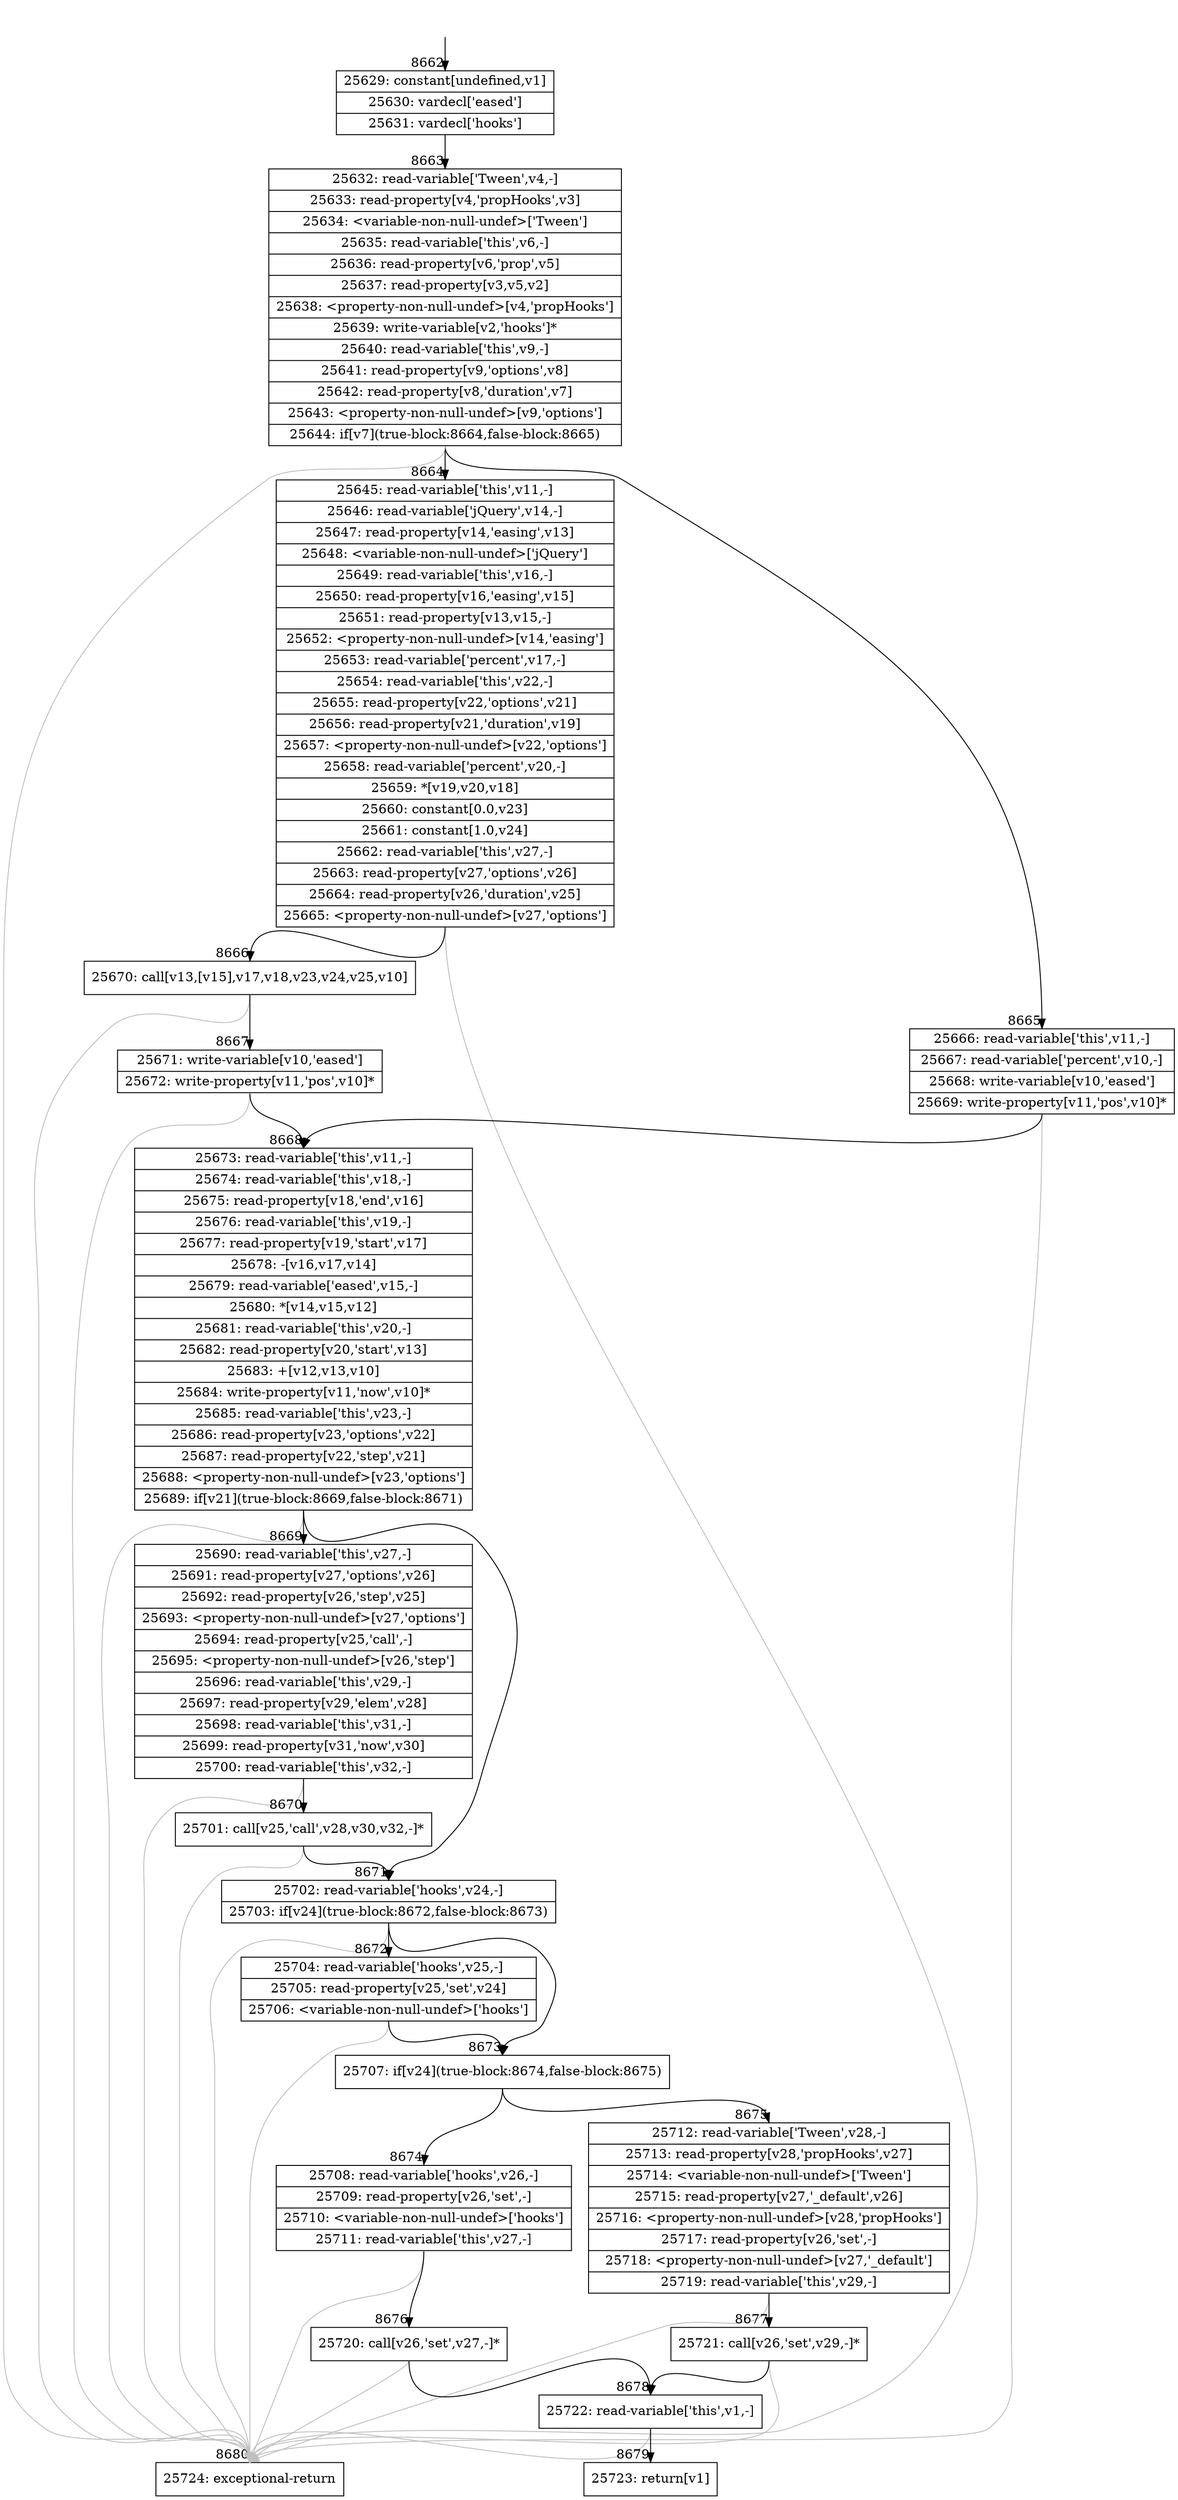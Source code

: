 digraph {
rankdir="TD"
BB_entry536[shape=none,label=""];
BB_entry536 -> BB8662 [tailport=s, headport=n, headlabel="    8662"]
BB8662 [shape=record label="{25629: constant[undefined,v1]|25630: vardecl['eased']|25631: vardecl['hooks']}" ] 
BB8662 -> BB8663 [tailport=s, headport=n, headlabel="      8663"]
BB8663 [shape=record label="{25632: read-variable['Tween',v4,-]|25633: read-property[v4,'propHooks',v3]|25634: \<variable-non-null-undef\>['Tween']|25635: read-variable['this',v6,-]|25636: read-property[v6,'prop',v5]|25637: read-property[v3,v5,v2]|25638: \<property-non-null-undef\>[v4,'propHooks']|25639: write-variable[v2,'hooks']*|25640: read-variable['this',v9,-]|25641: read-property[v9,'options',v8]|25642: read-property[v8,'duration',v7]|25643: \<property-non-null-undef\>[v9,'options']|25644: if[v7](true-block:8664,false-block:8665)}" ] 
BB8663 -> BB8664 [tailport=s, headport=n, headlabel="      8664"]
BB8663 -> BB8665 [tailport=s, headport=n, headlabel="      8665"]
BB8663 -> BB8680 [tailport=s, headport=n, color=gray, headlabel="      8680"]
BB8664 [shape=record label="{25645: read-variable['this',v11,-]|25646: read-variable['jQuery',v14,-]|25647: read-property[v14,'easing',v13]|25648: \<variable-non-null-undef\>['jQuery']|25649: read-variable['this',v16,-]|25650: read-property[v16,'easing',v15]|25651: read-property[v13,v15,-]|25652: \<property-non-null-undef\>[v14,'easing']|25653: read-variable['percent',v17,-]|25654: read-variable['this',v22,-]|25655: read-property[v22,'options',v21]|25656: read-property[v21,'duration',v19]|25657: \<property-non-null-undef\>[v22,'options']|25658: read-variable['percent',v20,-]|25659: *[v19,v20,v18]|25660: constant[0.0,v23]|25661: constant[1.0,v24]|25662: read-variable['this',v27,-]|25663: read-property[v27,'options',v26]|25664: read-property[v26,'duration',v25]|25665: \<property-non-null-undef\>[v27,'options']}" ] 
BB8664 -> BB8666 [tailport=s, headport=n, headlabel="      8666"]
BB8664 -> BB8680 [tailport=s, headport=n, color=gray]
BB8665 [shape=record label="{25666: read-variable['this',v11,-]|25667: read-variable['percent',v10,-]|25668: write-variable[v10,'eased']|25669: write-property[v11,'pos',v10]*}" ] 
BB8665 -> BB8668 [tailport=s, headport=n, headlabel="      8668"]
BB8665 -> BB8680 [tailport=s, headport=n, color=gray]
BB8666 [shape=record label="{25670: call[v13,[v15],v17,v18,v23,v24,v25,v10]}" ] 
BB8666 -> BB8667 [tailport=s, headport=n, headlabel="      8667"]
BB8666 -> BB8680 [tailport=s, headport=n, color=gray]
BB8667 [shape=record label="{25671: write-variable[v10,'eased']|25672: write-property[v11,'pos',v10]*}" ] 
BB8667 -> BB8668 [tailport=s, headport=n]
BB8667 -> BB8680 [tailport=s, headport=n, color=gray]
BB8668 [shape=record label="{25673: read-variable['this',v11,-]|25674: read-variable['this',v18,-]|25675: read-property[v18,'end',v16]|25676: read-variable['this',v19,-]|25677: read-property[v19,'start',v17]|25678: -[v16,v17,v14]|25679: read-variable['eased',v15,-]|25680: *[v14,v15,v12]|25681: read-variable['this',v20,-]|25682: read-property[v20,'start',v13]|25683: +[v12,v13,v10]|25684: write-property[v11,'now',v10]*|25685: read-variable['this',v23,-]|25686: read-property[v23,'options',v22]|25687: read-property[v22,'step',v21]|25688: \<property-non-null-undef\>[v23,'options']|25689: if[v21](true-block:8669,false-block:8671)}" ] 
BB8668 -> BB8669 [tailport=s, headport=n, headlabel="      8669"]
BB8668 -> BB8671 [tailport=s, headport=n, headlabel="      8671"]
BB8668 -> BB8680 [tailport=s, headport=n, color=gray]
BB8669 [shape=record label="{25690: read-variable['this',v27,-]|25691: read-property[v27,'options',v26]|25692: read-property[v26,'step',v25]|25693: \<property-non-null-undef\>[v27,'options']|25694: read-property[v25,'call',-]|25695: \<property-non-null-undef\>[v26,'step']|25696: read-variable['this',v29,-]|25697: read-property[v29,'elem',v28]|25698: read-variable['this',v31,-]|25699: read-property[v31,'now',v30]|25700: read-variable['this',v32,-]}" ] 
BB8669 -> BB8670 [tailport=s, headport=n, headlabel="      8670"]
BB8669 -> BB8680 [tailport=s, headport=n, color=gray]
BB8670 [shape=record label="{25701: call[v25,'call',v28,v30,v32,-]*}" ] 
BB8670 -> BB8671 [tailport=s, headport=n]
BB8670 -> BB8680 [tailport=s, headport=n, color=gray]
BB8671 [shape=record label="{25702: read-variable['hooks',v24,-]|25703: if[v24](true-block:8672,false-block:8673)}" ] 
BB8671 -> BB8673 [tailport=s, headport=n, headlabel="      8673"]
BB8671 -> BB8672 [tailport=s, headport=n, headlabel="      8672"]
BB8671 -> BB8680 [tailport=s, headport=n, color=gray]
BB8672 [shape=record label="{25704: read-variable['hooks',v25,-]|25705: read-property[v25,'set',v24]|25706: \<variable-non-null-undef\>['hooks']}" ] 
BB8672 -> BB8673 [tailport=s, headport=n]
BB8672 -> BB8680 [tailport=s, headport=n, color=gray]
BB8673 [shape=record label="{25707: if[v24](true-block:8674,false-block:8675)}" ] 
BB8673 -> BB8674 [tailport=s, headport=n, headlabel="      8674"]
BB8673 -> BB8675 [tailport=s, headport=n, headlabel="      8675"]
BB8674 [shape=record label="{25708: read-variable['hooks',v26,-]|25709: read-property[v26,'set',-]|25710: \<variable-non-null-undef\>['hooks']|25711: read-variable['this',v27,-]}" ] 
BB8674 -> BB8676 [tailport=s, headport=n, headlabel="      8676"]
BB8674 -> BB8680 [tailport=s, headport=n, color=gray]
BB8675 [shape=record label="{25712: read-variable['Tween',v28,-]|25713: read-property[v28,'propHooks',v27]|25714: \<variable-non-null-undef\>['Tween']|25715: read-property[v27,'_default',v26]|25716: \<property-non-null-undef\>[v28,'propHooks']|25717: read-property[v26,'set',-]|25718: \<property-non-null-undef\>[v27,'_default']|25719: read-variable['this',v29,-]}" ] 
BB8675 -> BB8677 [tailport=s, headport=n, headlabel="      8677"]
BB8675 -> BB8680 [tailport=s, headport=n, color=gray]
BB8676 [shape=record label="{25720: call[v26,'set',v27,-]*}" ] 
BB8676 -> BB8678 [tailport=s, headport=n, headlabel="      8678"]
BB8676 -> BB8680 [tailport=s, headport=n, color=gray]
BB8677 [shape=record label="{25721: call[v26,'set',v29,-]*}" ] 
BB8677 -> BB8678 [tailport=s, headport=n]
BB8677 -> BB8680 [tailport=s, headport=n, color=gray]
BB8678 [shape=record label="{25722: read-variable['this',v1,-]}" ] 
BB8678 -> BB8679 [tailport=s, headport=n, headlabel="      8679"]
BB8678 -> BB8680 [tailport=s, headport=n, color=gray]
BB8679 [shape=record label="{25723: return[v1]}" ] 
BB8680 [shape=record label="{25724: exceptional-return}" ] 
}
